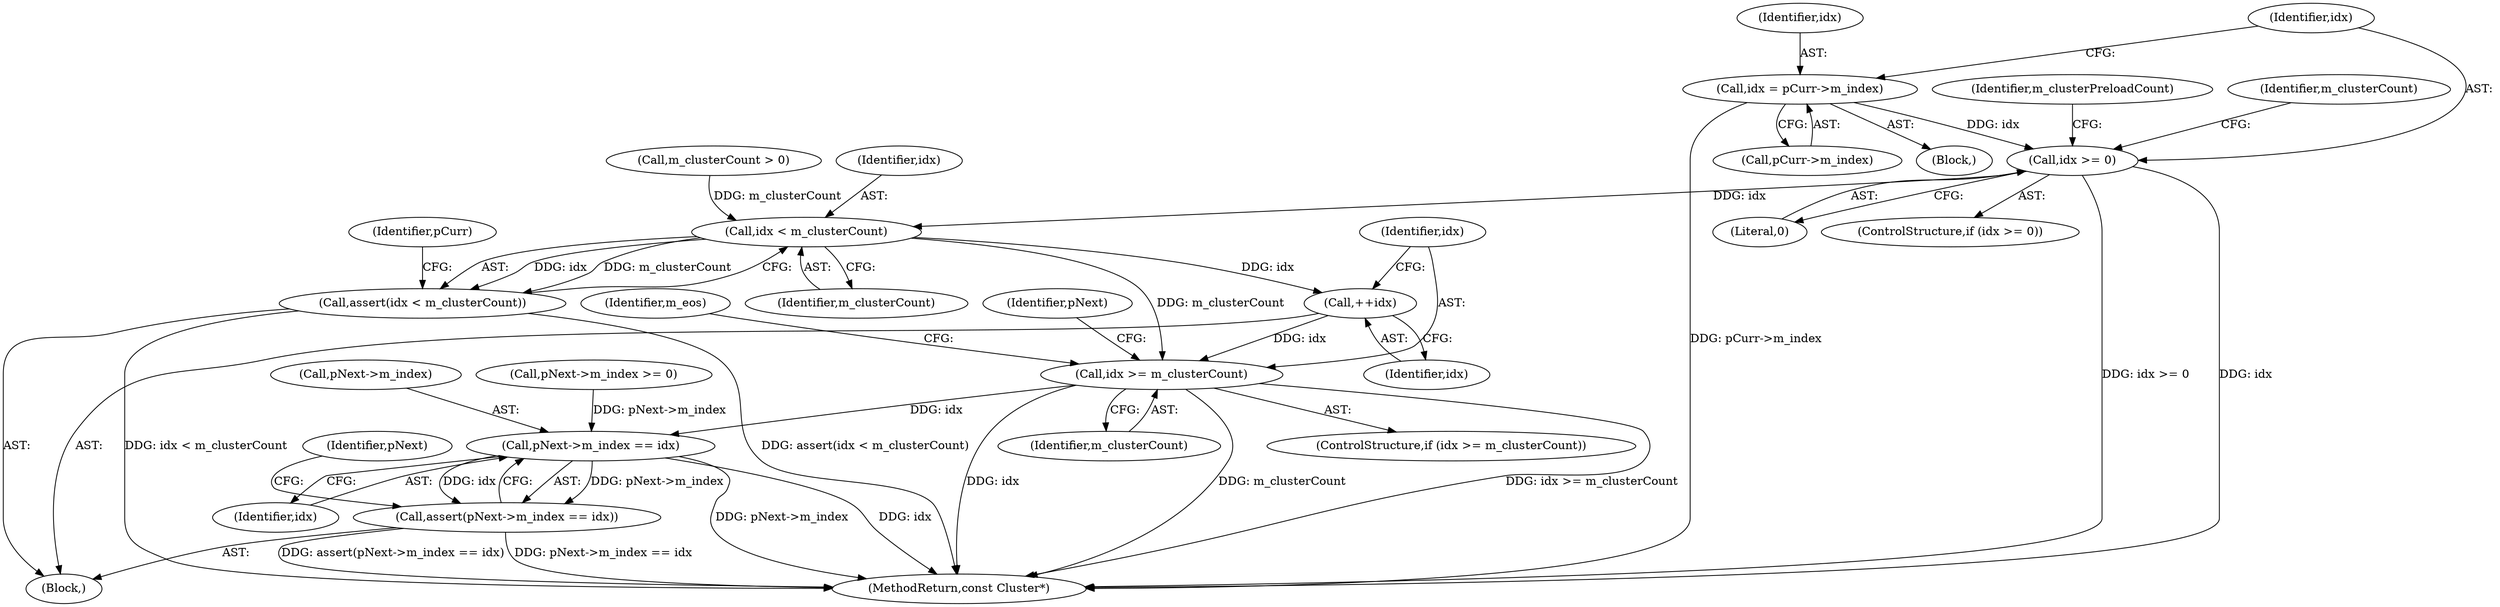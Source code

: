 digraph "0_Android_cc274e2abe8b2a6698a5c47d8aa4bb45f1f9538d_20@pointer" {
"1000138" [label="(Call,idx = pCurr->m_index)"];
"1000144" [label="(Call,idx >= 0)"];
"1000153" [label="(Call,idx < m_clusterCount)"];
"1000152" [label="(Call,assert(idx < m_clusterCount))"];
"1000162" [label="(Call,++idx)"];
"1000165" [label="(Call,idx >= m_clusterCount)"];
"1000185" [label="(Call,pNext->m_index == idx)"];
"1000184" [label="(Call,assert(pNext->m_index == idx))"];
"1000165" [label="(Call,idx >= m_clusterCount)"];
"1000140" [label="(Call,pCurr->m_index)"];
"1000191" [label="(Identifier,pNext)"];
"1000146" [label="(Literal,0)"];
"1000164" [label="(ControlStructure,if (idx >= m_clusterCount))"];
"1000139" [label="(Identifier,idx)"];
"1000179" [label="(Call,pNext->m_index >= 0)"];
"1000170" [label="(Identifier,m_eos)"];
"1000145" [label="(Identifier,idx)"];
"1000194" [label="(Identifier,m_clusterPreloadCount)"];
"1000152" [label="(Call,assert(idx < m_clusterCount))"];
"1000144" [label="(Call,idx >= 0)"];
"1000166" [label="(Identifier,idx)"];
"1000147" [label="(Block,)"];
"1000158" [label="(Identifier,pCurr)"];
"1000154" [label="(Identifier,idx)"];
"1000186" [label="(Call,pNext->m_index)"];
"1000150" [label="(Identifier,m_clusterCount)"];
"1000138" [label="(Call,idx = pCurr->m_index)"];
"1000167" [label="(Identifier,m_clusterCount)"];
"1000162" [label="(Call,++idx)"];
"1000149" [label="(Call,m_clusterCount > 0)"];
"1000153" [label="(Call,idx < m_clusterCount)"];
"1000538" [label="(MethodReturn,const Cluster*)"];
"1000143" [label="(ControlStructure,if (idx >= 0))"];
"1000185" [label="(Call,pNext->m_index == idx)"];
"1000155" [label="(Identifier,m_clusterCount)"];
"1000184" [label="(Call,assert(pNext->m_index == idx))"];
"1000127" [label="(Block,)"];
"1000189" [label="(Identifier,idx)"];
"1000172" [label="(Identifier,pNext)"];
"1000163" [label="(Identifier,idx)"];
"1000138" -> "1000127"  [label="AST: "];
"1000138" -> "1000140"  [label="CFG: "];
"1000139" -> "1000138"  [label="AST: "];
"1000140" -> "1000138"  [label="AST: "];
"1000145" -> "1000138"  [label="CFG: "];
"1000138" -> "1000538"  [label="DDG: pCurr->m_index"];
"1000138" -> "1000144"  [label="DDG: idx"];
"1000144" -> "1000143"  [label="AST: "];
"1000144" -> "1000146"  [label="CFG: "];
"1000145" -> "1000144"  [label="AST: "];
"1000146" -> "1000144"  [label="AST: "];
"1000150" -> "1000144"  [label="CFG: "];
"1000194" -> "1000144"  [label="CFG: "];
"1000144" -> "1000538"  [label="DDG: idx >= 0"];
"1000144" -> "1000538"  [label="DDG: idx"];
"1000144" -> "1000153"  [label="DDG: idx"];
"1000153" -> "1000152"  [label="AST: "];
"1000153" -> "1000155"  [label="CFG: "];
"1000154" -> "1000153"  [label="AST: "];
"1000155" -> "1000153"  [label="AST: "];
"1000152" -> "1000153"  [label="CFG: "];
"1000153" -> "1000152"  [label="DDG: idx"];
"1000153" -> "1000152"  [label="DDG: m_clusterCount"];
"1000149" -> "1000153"  [label="DDG: m_clusterCount"];
"1000153" -> "1000162"  [label="DDG: idx"];
"1000153" -> "1000165"  [label="DDG: m_clusterCount"];
"1000152" -> "1000147"  [label="AST: "];
"1000158" -> "1000152"  [label="CFG: "];
"1000152" -> "1000538"  [label="DDG: assert(idx < m_clusterCount)"];
"1000152" -> "1000538"  [label="DDG: idx < m_clusterCount"];
"1000162" -> "1000147"  [label="AST: "];
"1000162" -> "1000163"  [label="CFG: "];
"1000163" -> "1000162"  [label="AST: "];
"1000166" -> "1000162"  [label="CFG: "];
"1000162" -> "1000165"  [label="DDG: idx"];
"1000165" -> "1000164"  [label="AST: "];
"1000165" -> "1000167"  [label="CFG: "];
"1000166" -> "1000165"  [label="AST: "];
"1000167" -> "1000165"  [label="AST: "];
"1000170" -> "1000165"  [label="CFG: "];
"1000172" -> "1000165"  [label="CFG: "];
"1000165" -> "1000538"  [label="DDG: idx"];
"1000165" -> "1000538"  [label="DDG: m_clusterCount"];
"1000165" -> "1000538"  [label="DDG: idx >= m_clusterCount"];
"1000165" -> "1000185"  [label="DDG: idx"];
"1000185" -> "1000184"  [label="AST: "];
"1000185" -> "1000189"  [label="CFG: "];
"1000186" -> "1000185"  [label="AST: "];
"1000189" -> "1000185"  [label="AST: "];
"1000184" -> "1000185"  [label="CFG: "];
"1000185" -> "1000538"  [label="DDG: pNext->m_index"];
"1000185" -> "1000538"  [label="DDG: idx"];
"1000185" -> "1000184"  [label="DDG: pNext->m_index"];
"1000185" -> "1000184"  [label="DDG: idx"];
"1000179" -> "1000185"  [label="DDG: pNext->m_index"];
"1000184" -> "1000147"  [label="AST: "];
"1000191" -> "1000184"  [label="CFG: "];
"1000184" -> "1000538"  [label="DDG: pNext->m_index == idx"];
"1000184" -> "1000538"  [label="DDG: assert(pNext->m_index == idx)"];
}
